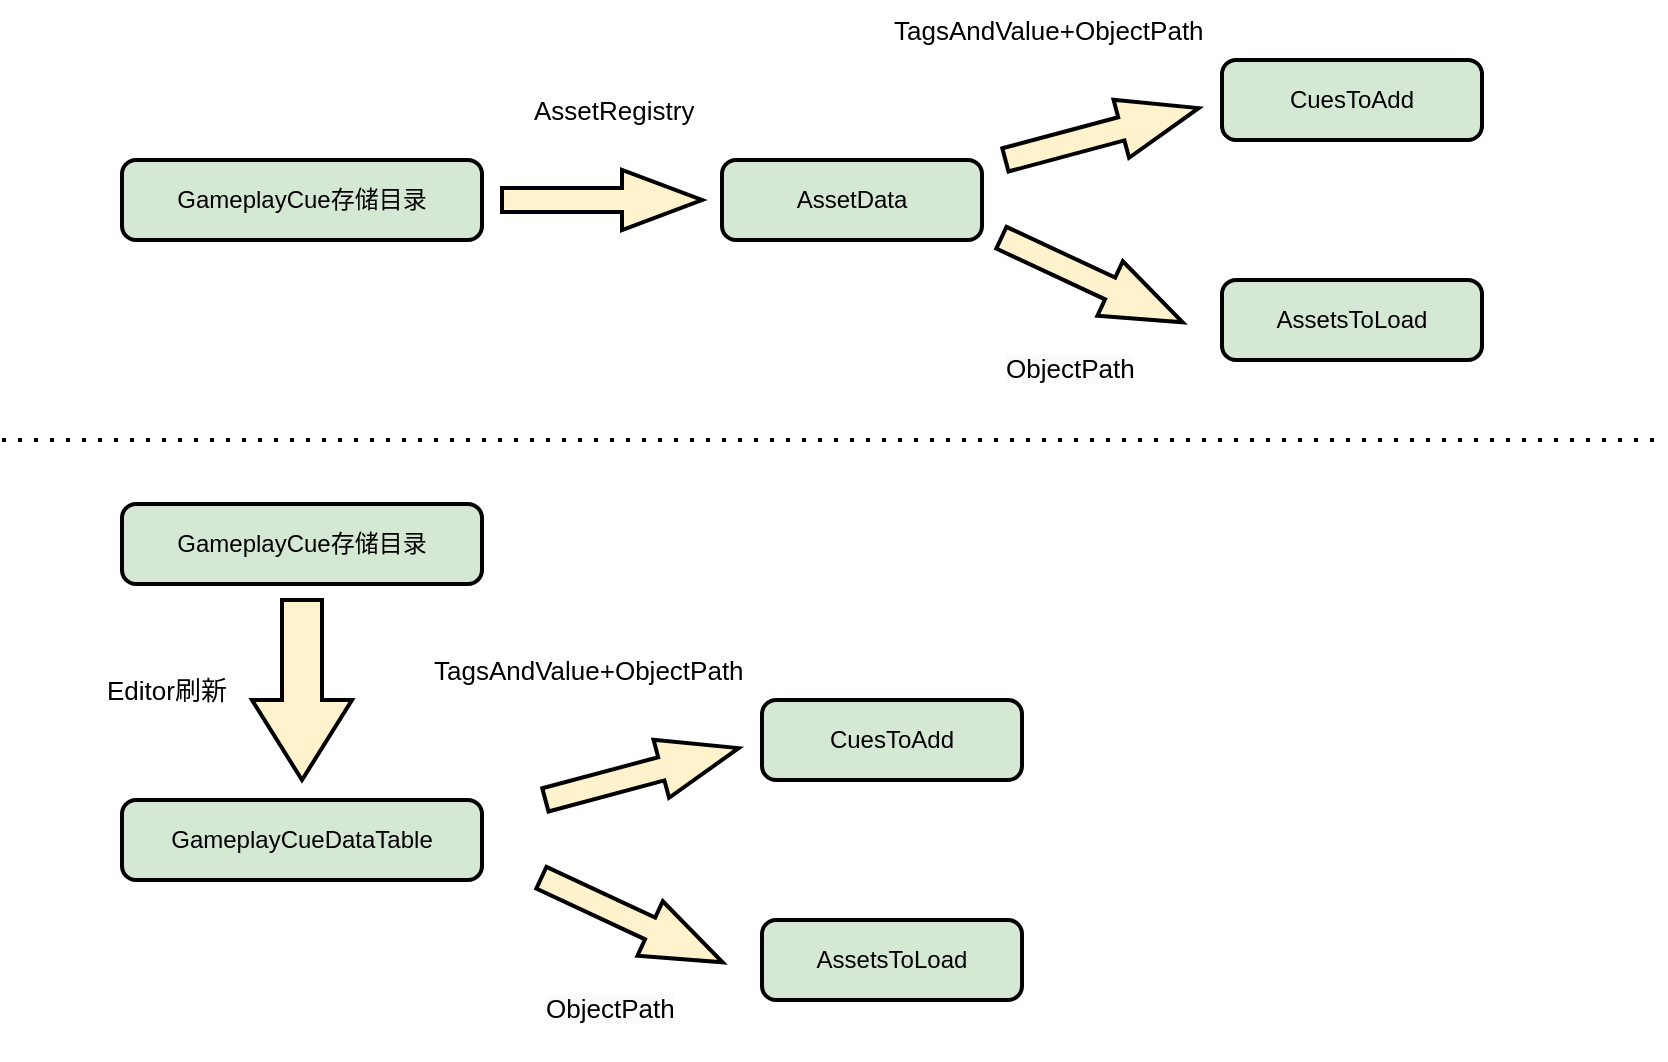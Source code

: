 <mxfile version="20.8.13" type="github">
  <diagram name="第 1 页" id="o_SmTuqvqL7Alu2AzdK_">
    <mxGraphModel dx="2474" dy="806" grid="1" gridSize="10" guides="1" tooltips="1" connect="1" arrows="1" fold="1" page="1" pageScale="1" pageWidth="827" pageHeight="1169" math="0" shadow="0">
      <root>
        <mxCell id="0" />
        <mxCell id="1" parent="0" />
        <mxCell id="_AZ4lKoCMtfwZNNDERI_-1" value="GameplayCue存储目录" style="rounded=1;whiteSpace=wrap;html=1;absoluteArcSize=1;arcSize=14;strokeWidth=2;fillColor=#d5e8d4;strokeColor=#000000;" vertex="1" parent="1">
          <mxGeometry x="60" y="160" width="180" height="40" as="geometry" />
        </mxCell>
        <mxCell id="_AZ4lKoCMtfwZNNDERI_-4" value="AssetData" style="rounded=1;whiteSpace=wrap;html=1;absoluteArcSize=1;arcSize=14;strokeWidth=2;fillColor=#d5e8d4;strokeColor=#000000;" vertex="1" parent="1">
          <mxGeometry x="360" y="160" width="130" height="40" as="geometry" />
        </mxCell>
        <mxCell id="_AZ4lKoCMtfwZNNDERI_-5" value="" style="verticalLabelPosition=bottom;verticalAlign=top;html=1;strokeWidth=2;shape=mxgraph.arrows2.arrow;dy=0.6;dx=40;notch=0;strokeColor=#000000;fillColor=#fff2cc;" vertex="1" parent="1">
          <mxGeometry x="250" y="165" width="100" height="30" as="geometry" />
        </mxCell>
        <mxCell id="_AZ4lKoCMtfwZNNDERI_-7" value="&lt;font style=&quot;font-size: 13px;&quot;&gt;AssetRegistry&lt;/font&gt;" style="text;strokeColor=none;fillColor=none;align=left;verticalAlign=middle;spacingLeft=4;spacingRight=4;overflow=hidden;points=[[0,0.5],[1,0.5]];portConstraint=eastwest;rotatable=0;whiteSpace=wrap;html=1;" vertex="1" parent="1">
          <mxGeometry x="260" y="120" width="120" height="30" as="geometry" />
        </mxCell>
        <mxCell id="_AZ4lKoCMtfwZNNDERI_-8" value="" style="verticalLabelPosition=bottom;verticalAlign=top;html=1;strokeWidth=2;shape=mxgraph.arrows2.arrow;dy=0.6;dx=40;notch=0;strokeColor=#000000;fillColor=#fff2cc;rotation=-15;" vertex="1" parent="1">
          <mxGeometry x="500" y="132" width="100" height="30" as="geometry" />
        </mxCell>
        <mxCell id="_AZ4lKoCMtfwZNNDERI_-9" value="TagsAndValue+ObjectPath" style="text;strokeColor=none;fillColor=none;align=left;verticalAlign=middle;spacingLeft=4;spacingRight=4;overflow=hidden;points=[[0,0.5],[1,0.5]];portConstraint=eastwest;rotatable=0;whiteSpace=wrap;html=1;fontSize=13;" vertex="1" parent="1">
          <mxGeometry x="440" y="80" width="170" height="30" as="geometry" />
        </mxCell>
        <mxCell id="_AZ4lKoCMtfwZNNDERI_-10" value="" style="verticalLabelPosition=bottom;verticalAlign=top;html=1;strokeWidth=2;shape=mxgraph.arrows2.arrow;dy=0.6;dx=40;notch=0;strokeColor=#000000;fillColor=#fff2cc;rotation=295;direction=south;" vertex="1" parent="1">
          <mxGeometry x="530" y="170" width="30" height="100" as="geometry" />
        </mxCell>
        <mxCell id="_AZ4lKoCMtfwZNNDERI_-13" value="&lt;span style=&quot;color: rgb(0, 0, 0); font-family: Helvetica; font-size: 13px; font-style: normal; font-variant-ligatures: normal; font-variant-caps: normal; font-weight: 400; letter-spacing: normal; orphans: 2; text-align: left; text-indent: 0px; text-transform: none; widows: 2; word-spacing: 0px; -webkit-text-stroke-width: 0px; background-color: rgb(251, 251, 251); text-decoration-thickness: initial; text-decoration-style: initial; text-decoration-color: initial; float: none; display: inline !important;&quot;&gt;ObjectPath&lt;/span&gt;" style="text;whiteSpace=wrap;html=1;fontSize=13;" vertex="1" parent="1">
          <mxGeometry x="500" y="250" width="130" height="40" as="geometry" />
        </mxCell>
        <mxCell id="_AZ4lKoCMtfwZNNDERI_-14" value="CuesToAdd" style="rounded=1;whiteSpace=wrap;html=1;absoluteArcSize=1;arcSize=14;strokeWidth=2;fillColor=#d5e8d4;strokeColor=#000000;" vertex="1" parent="1">
          <mxGeometry x="610" y="110" width="130" height="40" as="geometry" />
        </mxCell>
        <mxCell id="_AZ4lKoCMtfwZNNDERI_-15" value="AssetsToLoad" style="rounded=1;whiteSpace=wrap;html=1;absoluteArcSize=1;arcSize=14;strokeWidth=2;fillColor=#d5e8d4;strokeColor=#000000;" vertex="1" parent="1">
          <mxGeometry x="610" y="220" width="130" height="40" as="geometry" />
        </mxCell>
        <mxCell id="_AZ4lKoCMtfwZNNDERI_-16" value="GameplayCue存储目录" style="rounded=1;whiteSpace=wrap;html=1;absoluteArcSize=1;arcSize=14;strokeWidth=2;fillColor=#d5e8d4;strokeColor=#000000;" vertex="1" parent="1">
          <mxGeometry x="60" y="332" width="180" height="40" as="geometry" />
        </mxCell>
        <mxCell id="_AZ4lKoCMtfwZNNDERI_-20" value="" style="verticalLabelPosition=bottom;verticalAlign=top;html=1;strokeWidth=2;shape=mxgraph.arrows2.arrow;dy=0.6;dx=40;notch=0;strokeColor=#000000;fillColor=#fff2cc;rotation=-15;" vertex="1" parent="1">
          <mxGeometry x="270" y="452" width="100" height="30" as="geometry" />
        </mxCell>
        <mxCell id="_AZ4lKoCMtfwZNNDERI_-21" value="TagsAndValue+ObjectPath" style="text;strokeColor=none;fillColor=none;align=left;verticalAlign=middle;spacingLeft=4;spacingRight=4;overflow=hidden;points=[[0,0.5],[1,0.5]];portConstraint=eastwest;rotatable=0;whiteSpace=wrap;html=1;fontSize=13;" vertex="1" parent="1">
          <mxGeometry x="210" y="400" width="170" height="30" as="geometry" />
        </mxCell>
        <mxCell id="_AZ4lKoCMtfwZNNDERI_-22" value="" style="verticalLabelPosition=bottom;verticalAlign=top;html=1;strokeWidth=2;shape=mxgraph.arrows2.arrow;dy=0.6;dx=40;notch=0;strokeColor=#000000;fillColor=#fff2cc;rotation=295;direction=south;" vertex="1" parent="1">
          <mxGeometry x="300" y="490" width="30" height="100" as="geometry" />
        </mxCell>
        <mxCell id="_AZ4lKoCMtfwZNNDERI_-23" value="&lt;span style=&quot;color: rgb(0, 0, 0); font-family: Helvetica; font-size: 13px; font-style: normal; font-variant-ligatures: normal; font-variant-caps: normal; font-weight: 400; letter-spacing: normal; orphans: 2; text-align: left; text-indent: 0px; text-transform: none; widows: 2; word-spacing: 0px; -webkit-text-stroke-width: 0px; background-color: rgb(251, 251, 251); text-decoration-thickness: initial; text-decoration-style: initial; text-decoration-color: initial; float: none; display: inline !important;&quot;&gt;ObjectPath&lt;/span&gt;" style="text;whiteSpace=wrap;html=1;fontSize=13;" vertex="1" parent="1">
          <mxGeometry x="270" y="570" width="130" height="40" as="geometry" />
        </mxCell>
        <mxCell id="_AZ4lKoCMtfwZNNDERI_-24" value="CuesToAdd" style="rounded=1;whiteSpace=wrap;html=1;absoluteArcSize=1;arcSize=14;strokeWidth=2;fillColor=#d5e8d4;strokeColor=#000000;" vertex="1" parent="1">
          <mxGeometry x="380" y="430" width="130" height="40" as="geometry" />
        </mxCell>
        <mxCell id="_AZ4lKoCMtfwZNNDERI_-25" value="AssetsToLoad" style="rounded=1;whiteSpace=wrap;html=1;absoluteArcSize=1;arcSize=14;strokeWidth=2;fillColor=#d5e8d4;strokeColor=#000000;" vertex="1" parent="1">
          <mxGeometry x="380" y="540" width="130" height="40" as="geometry" />
        </mxCell>
        <mxCell id="_AZ4lKoCMtfwZNNDERI_-26" value="GameplayCueDataTable" style="rounded=1;whiteSpace=wrap;html=1;absoluteArcSize=1;arcSize=14;strokeWidth=2;fillColor=#d5e8d4;strokeColor=#000000;" vertex="1" parent="1">
          <mxGeometry x="60" y="480" width="180" height="40" as="geometry" />
        </mxCell>
        <mxCell id="_AZ4lKoCMtfwZNNDERI_-27" value="" style="verticalLabelPosition=bottom;verticalAlign=top;html=1;strokeWidth=2;shape=mxgraph.arrows2.arrow;dy=0.6;dx=40;notch=0;strokeColor=#000000;fillColor=#fff2cc;direction=south;" vertex="1" parent="1">
          <mxGeometry x="125" y="380" width="50" height="90" as="geometry" />
        </mxCell>
        <mxCell id="_AZ4lKoCMtfwZNNDERI_-29" value="Editor刷新" style="text;html=1;strokeColor=none;fillColor=none;align=center;verticalAlign=middle;whiteSpace=wrap;rounded=0;fontSize=13;" vertex="1" parent="1">
          <mxGeometry x="30" y="410" width="105" height="30" as="geometry" />
        </mxCell>
        <mxCell id="_AZ4lKoCMtfwZNNDERI_-30" value="" style="endArrow=none;dashed=1;html=1;dashPattern=1 3;strokeWidth=2;rounded=0;fontSize=13;" edge="1" parent="1">
          <mxGeometry width="50" height="50" relative="1" as="geometry">
            <mxPoint y="300" as="sourcePoint" />
            <mxPoint x="830" y="300" as="targetPoint" />
          </mxGeometry>
        </mxCell>
      </root>
    </mxGraphModel>
  </diagram>
</mxfile>
